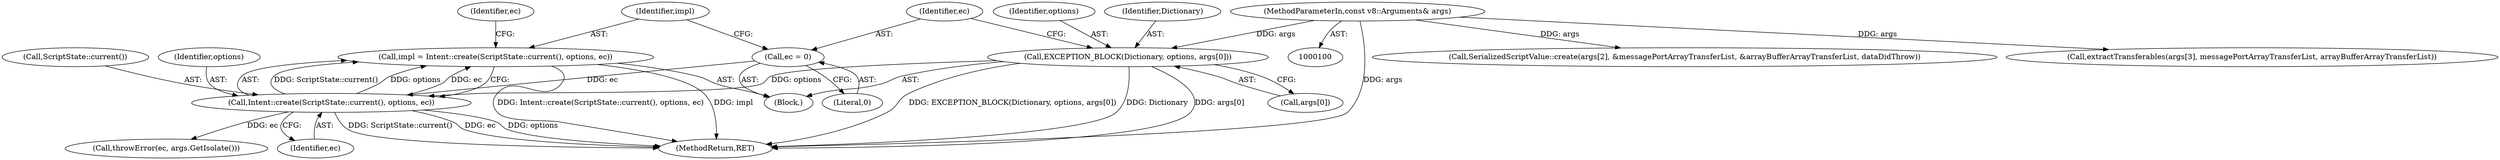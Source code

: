 digraph "0_Chrome_e9372a1bfd3588a80fcf49aa07321f0971dd6091_52@API" {
"1000139" [label="(Call,impl = Intent::create(ScriptState::current(), options, ec))"];
"1000141" [label="(Call,Intent::create(ScriptState::current(), options, ec))"];
"1000128" [label="(Call,EXCEPTION_BLOCK(Dictionary, options, args[0]))"];
"1000101" [label="(MethodParameterIn,const v8::Arguments& args)"];
"1000135" [label="(Call,ec = 0)"];
"1000127" [label="(Block,)"];
"1000141" [label="(Call,Intent::create(ScriptState::current(), options, ec))"];
"1000139" [label="(Call,impl = Intent::create(ScriptState::current(), options, ec))"];
"1000194" [label="(Call,SerializedScriptValue::create(args[2], &messagePortArrayTransferList, &arrayBufferArrayTransferList, dataDidThrow))"];
"1000136" [label="(Identifier,ec)"];
"1000137" [label="(Literal,0)"];
"1000131" [label="(Call,args[0])"];
"1000130" [label="(Identifier,options)"];
"1000128" [label="(Call,EXCEPTION_BLOCK(Dictionary, options, args[0]))"];
"1000142" [label="(Call,ScriptState::current())"];
"1000101" [label="(MethodParameterIn,const v8::Arguments& args)"];
"1000148" [label="(Call,throwError(ec, args.GetIsolate()))"];
"1000129" [label="(Identifier,Dictionary)"];
"1000146" [label="(Identifier,ec)"];
"1000143" [label="(Identifier,options)"];
"1000144" [label="(Identifier,ec)"];
"1000238" [label="(MethodReturn,RET)"];
"1000135" [label="(Call,ec = 0)"];
"1000140" [label="(Identifier,impl)"];
"1000178" [label="(Call,extractTransferables(args[3], messagePortArrayTransferList, arrayBufferArrayTransferList))"];
"1000139" -> "1000127"  [label="AST: "];
"1000139" -> "1000141"  [label="CFG: "];
"1000140" -> "1000139"  [label="AST: "];
"1000141" -> "1000139"  [label="AST: "];
"1000146" -> "1000139"  [label="CFG: "];
"1000139" -> "1000238"  [label="DDG: Intent::create(ScriptState::current(), options, ec)"];
"1000139" -> "1000238"  [label="DDG: impl"];
"1000141" -> "1000139"  [label="DDG: ScriptState::current()"];
"1000141" -> "1000139"  [label="DDG: options"];
"1000141" -> "1000139"  [label="DDG: ec"];
"1000141" -> "1000144"  [label="CFG: "];
"1000142" -> "1000141"  [label="AST: "];
"1000143" -> "1000141"  [label="AST: "];
"1000144" -> "1000141"  [label="AST: "];
"1000141" -> "1000238"  [label="DDG: ScriptState::current()"];
"1000141" -> "1000238"  [label="DDG: ec"];
"1000141" -> "1000238"  [label="DDG: options"];
"1000128" -> "1000141"  [label="DDG: options"];
"1000135" -> "1000141"  [label="DDG: ec"];
"1000141" -> "1000148"  [label="DDG: ec"];
"1000128" -> "1000127"  [label="AST: "];
"1000128" -> "1000131"  [label="CFG: "];
"1000129" -> "1000128"  [label="AST: "];
"1000130" -> "1000128"  [label="AST: "];
"1000131" -> "1000128"  [label="AST: "];
"1000136" -> "1000128"  [label="CFG: "];
"1000128" -> "1000238"  [label="DDG: EXCEPTION_BLOCK(Dictionary, options, args[0])"];
"1000128" -> "1000238"  [label="DDG: Dictionary"];
"1000128" -> "1000238"  [label="DDG: args[0]"];
"1000101" -> "1000128"  [label="DDG: args"];
"1000101" -> "1000100"  [label="AST: "];
"1000101" -> "1000238"  [label="DDG: args"];
"1000101" -> "1000178"  [label="DDG: args"];
"1000101" -> "1000194"  [label="DDG: args"];
"1000135" -> "1000127"  [label="AST: "];
"1000135" -> "1000137"  [label="CFG: "];
"1000136" -> "1000135"  [label="AST: "];
"1000137" -> "1000135"  [label="AST: "];
"1000140" -> "1000135"  [label="CFG: "];
}
